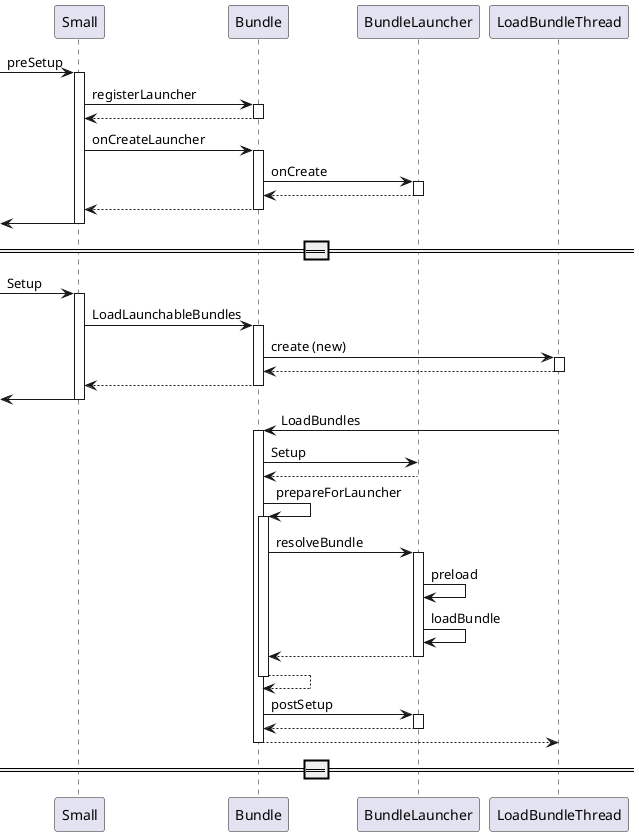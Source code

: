 @startuml

[-> Small: preSetup
activate Small

Small -> Bundle: registerLauncher
activate Bundle

Bundle -->Small
deactivate Bundle

Small -> Bundle:onCreateLauncher
activate Bundle

Bundle -> BundleLauncher: onCreate
activate BundleLauncher

BundleLauncher --> Bundle
deactivate BundleLauncher

Bundle --> Small
deactivate Bundle

[<- Small
deactivate Small

=====================

[-> Small: Setup
activate Small 

Small -> Bundle: LoadLaunchableBundles
activate Bundle

Bundle -> LoadBundleThread: create (new)
activate LoadBundleThread

LoadBundleThread --> Bundle
deactivate LoadBundleThread

Bundle --> Small 
deactivate Bundle

[<-Small 
deactivate Small 

LoadBundleThread -> Bundle: LoadBundles
activate Bundle

Bundle -> BundleLauncher: Setup
BundleLauncher --> Bundle
deactivate BundleLauncher

Bundle -> Bundle: prepareForLauncher
activate Bundle

Bundle -> BundleLauncher: resolveBundle
activate BundleLauncher

BundleLauncher -> BundleLauncher: preload
BundleLauncher -> BundleLauncher: loadBundle

BundleLauncher --> Bundle
deactivate BundleLauncher

Bundle --> Bundle
deactivate Bundle

Bundle -> BundleLauncher: postSetup
activate BundleLauncher

BundleLauncher --> Bundle
deactivate BundleLauncher

Bundle --> LoadBundleThread
deactivate Bundle

===================================

@enduml
